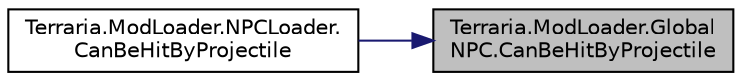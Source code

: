 digraph "Terraria.ModLoader.GlobalNPC.CanBeHitByProjectile"
{
 // LATEX_PDF_SIZE
  edge [fontname="Helvetica",fontsize="10",labelfontname="Helvetica",labelfontsize="10"];
  node [fontname="Helvetica",fontsize="10",shape=record];
  rankdir="RL";
  Node1 [label="Terraria.ModLoader.Global\lNPC.CanBeHitByProjectile",height=0.2,width=0.4,color="black", fillcolor="grey75", style="filled", fontcolor="black",tooltip="Allows you to determine whether an NPC can be hit by the given projectile. Return true to allow hitti..."];
  Node1 -> Node2 [dir="back",color="midnightblue",fontsize="10",style="solid",fontname="Helvetica"];
  Node2 [label="Terraria.ModLoader.NPCLoader.\lCanBeHitByProjectile",height=0.2,width=0.4,color="black", fillcolor="white", style="filled",URL="$class_terraria_1_1_mod_loader_1_1_n_p_c_loader.html#af7806e36082deb237db8dab53e07e1ea",tooltip=" "];
}
